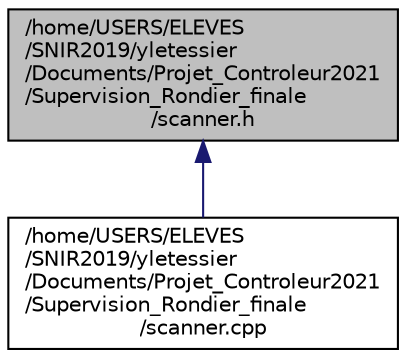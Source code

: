 digraph "/home/USERS/ELEVES/SNIR2019/yletessier/Documents/Projet_Controleur2021/Supervision_Rondier_finale/scanner.h"
{
  edge [fontname="Helvetica",fontsize="10",labelfontname="Helvetica",labelfontsize="10"];
  node [fontname="Helvetica",fontsize="10",shape=record];
  Node5 [label="/home/USERS/ELEVES\l/SNIR2019/yletessier\l/Documents/Projet_Controleur2021\l/Supervision_Rondier_finale\l/scanner.h",height=0.2,width=0.4,color="black", fillcolor="grey75", style="filled", fontcolor="black"];
  Node5 -> Node6 [dir="back",color="midnightblue",fontsize="10",style="solid",fontname="Helvetica"];
  Node6 [label="/home/USERS/ELEVES\l/SNIR2019/yletessier\l/Documents/Projet_Controleur2021\l/Supervision_Rondier_finale\l/scanner.cpp",height=0.2,width=0.4,color="black", fillcolor="white", style="filled",URL="$scanner_8cpp.html",tooltip="Définition des méthodes de la classe Scanner. "];
}
